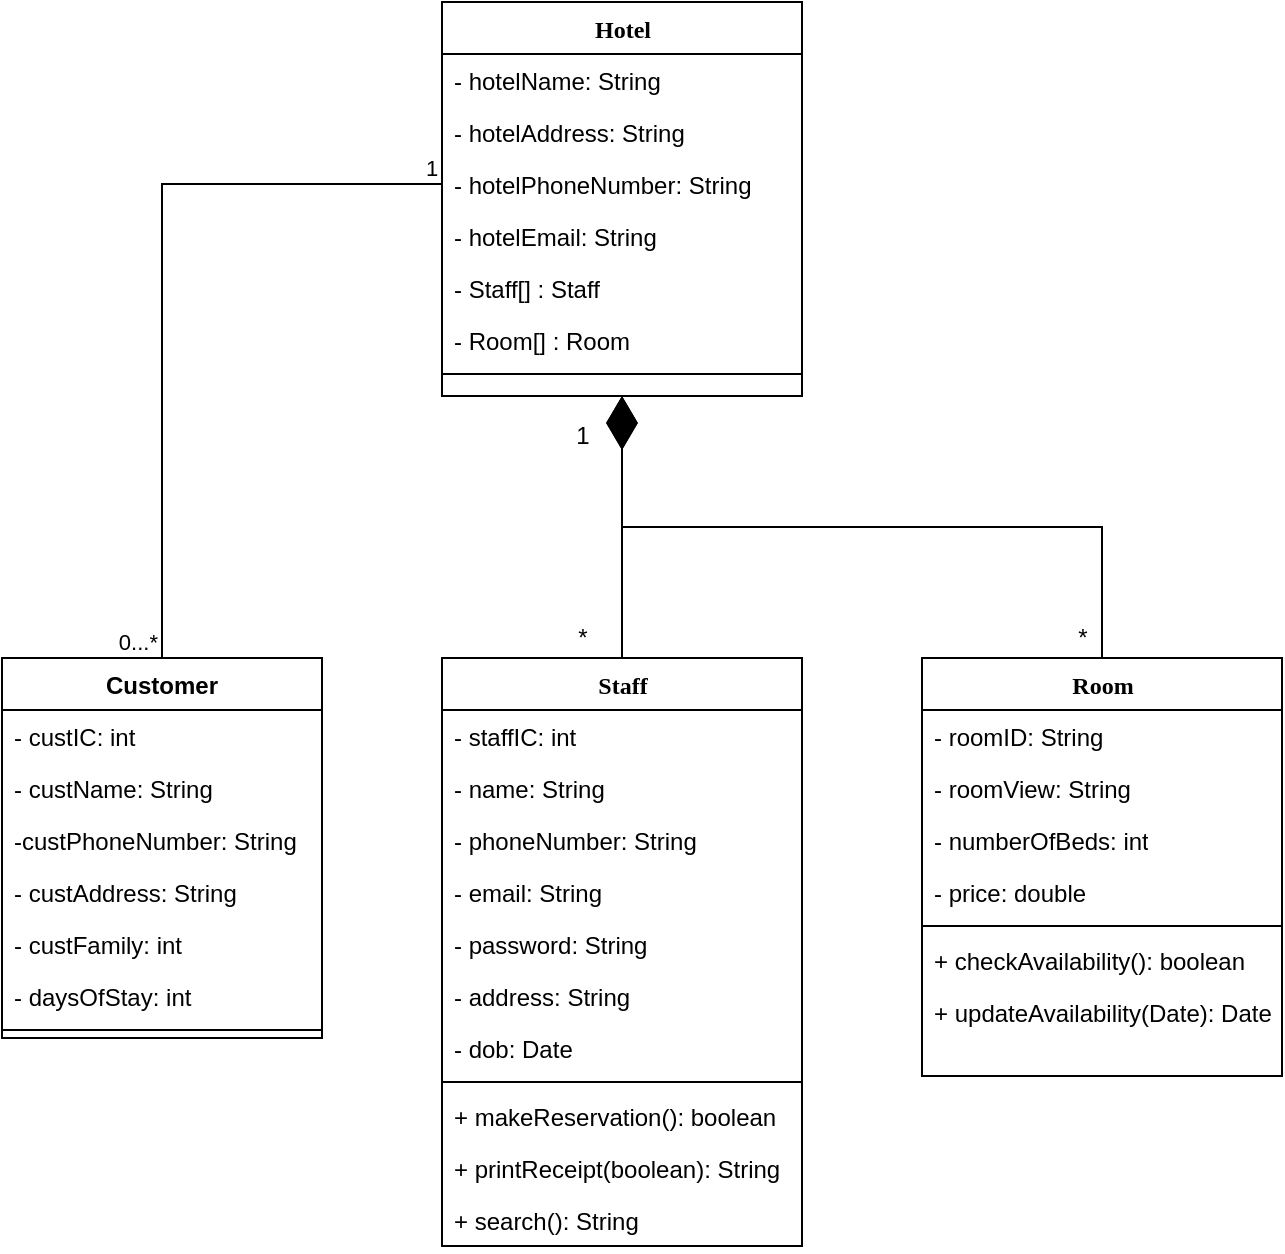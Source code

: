 <mxfile version="17.0.0" type="onedrive"><diagram name="Class Diagram" id="9f46799a-70d6-7492-0946-bef42562c5a5"><mxGraphModel grid="1" gridSize="10" guides="1" tooltips="1" connect="1" arrows="1" page="1" fold="1" pageScale="1" pageWidth="1100" pageHeight="850" background="none" math="0" shadow="0"><root><mxCell id="0"/><mxCell id="1" parent="0"/><mxCell id="78961159f06e98e8-43" value="Hotel" style="swimlane;html=1;fontStyle=1;align=center;verticalAlign=top;childLayout=stackLayout;horizontal=1;startSize=26;horizontalStack=0;resizeParent=1;resizeLast=0;collapsible=1;marginBottom=0;swimlaneFillColor=#ffffff;rounded=0;shadow=0;comic=0;labelBackgroundColor=none;strokeWidth=1;fillColor=none;fontFamily=Verdana;fontSize=12" vertex="1" parent="1"><mxGeometry x="650" y="83" width="180" height="197" as="geometry"><mxRectangle x="740" y="83" width="70" height="26" as="alternateBounds"/></mxGeometry></mxCell><mxCell id="78961159f06e98e8-44" value="- hotelName: String" style="text;html=1;strokeColor=none;fillColor=none;align=left;verticalAlign=top;spacingLeft=4;spacingRight=4;whiteSpace=wrap;overflow=hidden;rotatable=0;points=[[0,0.5],[1,0.5]];portConstraint=eastwest;" vertex="1" parent="78961159f06e98e8-43"><mxGeometry y="26" width="180" height="26" as="geometry"/></mxCell><mxCell id="GOv9Xj1PRb8WD0WbrWOD-24" value="- hotelAddress: String" style="text;html=1;strokeColor=none;fillColor=none;align=left;verticalAlign=top;spacingLeft=4;spacingRight=4;whiteSpace=wrap;overflow=hidden;rotatable=0;points=[[0,0.5],[1,0.5]];portConstraint=eastwest;" vertex="1" parent="78961159f06e98e8-43"><mxGeometry y="52" width="180" height="26" as="geometry"/></mxCell><mxCell id="GOv9Xj1PRb8WD0WbrWOD-25" value="- hotelPhoneNumber: String" style="text;html=1;strokeColor=none;fillColor=none;align=left;verticalAlign=top;spacingLeft=4;spacingRight=4;whiteSpace=wrap;overflow=hidden;rotatable=0;points=[[0,0.5],[1,0.5]];portConstraint=eastwest;" vertex="1" parent="78961159f06e98e8-43"><mxGeometry y="78" width="180" height="26" as="geometry"/></mxCell><mxCell id="GOv9Xj1PRb8WD0WbrWOD-26" value="- hotelEmail: String" style="text;html=1;strokeColor=none;fillColor=none;align=left;verticalAlign=top;spacingLeft=4;spacingRight=4;whiteSpace=wrap;overflow=hidden;rotatable=0;points=[[0,0.5],[1,0.5]];portConstraint=eastwest;" vertex="1" parent="78961159f06e98e8-43"><mxGeometry y="104" width="180" height="26" as="geometry"/></mxCell><mxCell id="GOv9Xj1PRb8WD0WbrWOD-18" value="- Staff[] : Staff" style="text;html=1;strokeColor=none;fillColor=none;align=left;verticalAlign=top;spacingLeft=4;spacingRight=4;whiteSpace=wrap;overflow=hidden;rotatable=0;points=[[0,0.5],[1,0.5]];portConstraint=eastwest;" vertex="1" parent="78961159f06e98e8-43"><mxGeometry y="130" width="180" height="26" as="geometry"/></mxCell><mxCell id="78961159f06e98e8-45" value="- Room[] : Room" style="text;html=1;strokeColor=none;fillColor=none;align=left;verticalAlign=top;spacingLeft=4;spacingRight=4;whiteSpace=wrap;overflow=hidden;rotatable=0;points=[[0,0.5],[1,0.5]];portConstraint=eastwest;" vertex="1" parent="78961159f06e98e8-43"><mxGeometry y="156" width="180" height="26" as="geometry"/></mxCell><mxCell id="78961159f06e98e8-51" value="" style="line;html=1;strokeWidth=1;fillColor=none;align=left;verticalAlign=middle;spacingTop=-1;spacingLeft=3;spacingRight=3;rotatable=0;labelPosition=right;points=[];portConstraint=eastwest;" vertex="1" parent="78961159f06e98e8-43"><mxGeometry y="182" width="180" height="8" as="geometry"/></mxCell><mxCell id="78961159f06e98e8-82" value="Staff" style="swimlane;html=1;fontStyle=1;align=center;verticalAlign=top;childLayout=stackLayout;horizontal=1;startSize=26;horizontalStack=0;resizeParent=1;resizeLast=0;collapsible=1;marginBottom=0;swimlaneFillColor=#ffffff;rounded=0;shadow=0;comic=0;labelBackgroundColor=none;strokeWidth=1;fillColor=none;fontFamily=Verdana;fontSize=12" vertex="1" parent="1"><mxGeometry x="650" y="411" width="180" height="294" as="geometry"/></mxCell><mxCell id="78961159f06e98e8-83" value="- staffIC: int" style="text;html=1;strokeColor=none;fillColor=none;align=left;verticalAlign=top;spacingLeft=4;spacingRight=4;whiteSpace=wrap;overflow=hidden;rotatable=0;points=[[0,0.5],[1,0.5]];portConstraint=eastwest;" vertex="1" parent="78961159f06e98e8-82"><mxGeometry y="26" width="180" height="26" as="geometry"/></mxCell><mxCell id="78961159f06e98e8-84" value="- name: String" style="text;html=1;strokeColor=none;fillColor=none;align=left;verticalAlign=top;spacingLeft=4;spacingRight=4;whiteSpace=wrap;overflow=hidden;rotatable=0;points=[[0,0.5],[1,0.5]];portConstraint=eastwest;" vertex="1" parent="78961159f06e98e8-82"><mxGeometry y="52" width="180" height="26" as="geometry"/></mxCell><mxCell id="78961159f06e98e8-85" value="- phoneNumber: String" style="text;html=1;strokeColor=none;fillColor=none;align=left;verticalAlign=top;spacingLeft=4;spacingRight=4;whiteSpace=wrap;overflow=hidden;rotatable=0;points=[[0,0.5],[1,0.5]];portConstraint=eastwest;" vertex="1" parent="78961159f06e98e8-82"><mxGeometry y="78" width="180" height="26" as="geometry"/></mxCell><mxCell id="78961159f06e98e8-86" value="- email: String" style="text;html=1;strokeColor=none;fillColor=none;align=left;verticalAlign=top;spacingLeft=4;spacingRight=4;whiteSpace=wrap;overflow=hidden;rotatable=0;points=[[0,0.5],[1,0.5]];portConstraint=eastwest;" vertex="1" parent="78961159f06e98e8-82"><mxGeometry y="104" width="180" height="26" as="geometry"/></mxCell><mxCell id="wZ1U-5mlwtzPv1vGHSpT-1" value="- password: String" style="text;html=1;strokeColor=none;fillColor=none;align=left;verticalAlign=top;spacingLeft=4;spacingRight=4;whiteSpace=wrap;overflow=hidden;rotatable=0;points=[[0,0.5],[1,0.5]];portConstraint=eastwest;" vertex="1" parent="78961159f06e98e8-82"><mxGeometry y="130" width="180" height="26" as="geometry"/></mxCell><mxCell id="78961159f06e98e8-87" value="- address: String" style="text;html=1;strokeColor=none;fillColor=none;align=left;verticalAlign=top;spacingLeft=4;spacingRight=4;whiteSpace=wrap;overflow=hidden;rotatable=0;points=[[0,0.5],[1,0.5]];portConstraint=eastwest;" vertex="1" parent="78961159f06e98e8-82"><mxGeometry y="156" width="180" height="26" as="geometry"/></mxCell><mxCell id="78961159f06e98e8-88" value="- dob: Date" style="text;html=1;strokeColor=none;fillColor=none;align=left;verticalAlign=top;spacingLeft=4;spacingRight=4;whiteSpace=wrap;overflow=hidden;rotatable=0;points=[[0,0.5],[1,0.5]];portConstraint=eastwest;" vertex="1" parent="78961159f06e98e8-82"><mxGeometry y="182" width="180" height="26" as="geometry"/></mxCell><mxCell id="78961159f06e98e8-90" value="" style="line;html=1;strokeWidth=1;fillColor=none;align=left;verticalAlign=middle;spacingTop=-1;spacingLeft=3;spacingRight=3;rotatable=0;labelPosition=right;points=[];portConstraint=eastwest;" vertex="1" parent="78961159f06e98e8-82"><mxGeometry y="208" width="180" height="8" as="geometry"/></mxCell><mxCell id="78961159f06e98e8-91" value="+ makeReservation(): boolean" style="text;html=1;strokeColor=none;fillColor=none;align=left;verticalAlign=top;spacingLeft=4;spacingRight=4;whiteSpace=wrap;overflow=hidden;rotatable=0;points=[[0,0.5],[1,0.5]];portConstraint=eastwest;" vertex="1" parent="78961159f06e98e8-82"><mxGeometry y="216" width="180" height="26" as="geometry"/></mxCell><mxCell id="GOv9Xj1PRb8WD0WbrWOD-3" value="+ printReceipt(boolean): String" style="text;html=1;strokeColor=none;fillColor=none;align=left;verticalAlign=top;spacingLeft=4;spacingRight=4;whiteSpace=wrap;overflow=hidden;rotatable=0;points=[[0,0.5],[1,0.5]];portConstraint=eastwest;" vertex="1" parent="78961159f06e98e8-82"><mxGeometry y="242" width="180" height="26" as="geometry"/></mxCell><mxCell id="GOv9Xj1PRb8WD0WbrWOD-2" value="+ search(): String" style="text;html=1;strokeColor=none;fillColor=none;align=left;verticalAlign=top;spacingLeft=4;spacingRight=4;whiteSpace=wrap;overflow=hidden;rotatable=0;points=[[0,0.5],[1,0.5]];portConstraint=eastwest;" vertex="1" parent="78961159f06e98e8-82"><mxGeometry y="268" width="180" height="26" as="geometry"/></mxCell><mxCell id="78961159f06e98e8-95" value="Room" style="swimlane;html=1;fontStyle=1;align=center;verticalAlign=top;childLayout=stackLayout;horizontal=1;startSize=26;horizontalStack=0;resizeParent=1;resizeLast=0;collapsible=1;marginBottom=0;swimlaneFillColor=#ffffff;rounded=0;shadow=0;comic=0;labelBackgroundColor=none;strokeWidth=1;fillColor=none;fontFamily=Verdana;fontSize=12" parent="1" vertex="1"><mxGeometry x="890" y="411" width="180" height="209" as="geometry"/></mxCell><mxCell id="78961159f06e98e8-96" value="- roomID: String" style="text;html=1;strokeColor=none;fillColor=none;align=left;verticalAlign=top;spacingLeft=4;spacingRight=4;whiteSpace=wrap;overflow=hidden;rotatable=0;points=[[0,0.5],[1,0.5]];portConstraint=eastwest;" parent="78961159f06e98e8-95" vertex="1"><mxGeometry y="26" width="180" height="26" as="geometry"/></mxCell><mxCell id="78961159f06e98e8-97" value="- roomView: String" style="text;html=1;strokeColor=none;fillColor=none;align=left;verticalAlign=top;spacingLeft=4;spacingRight=4;whiteSpace=wrap;overflow=hidden;rotatable=0;points=[[0,0.5],[1,0.5]];portConstraint=eastwest;" parent="78961159f06e98e8-95" vertex="1"><mxGeometry y="52" width="180" height="26" as="geometry"/></mxCell><mxCell id="78961159f06e98e8-98" value="- numberOfBeds: int" style="text;html=1;strokeColor=none;fillColor=none;align=left;verticalAlign=top;spacingLeft=4;spacingRight=4;whiteSpace=wrap;overflow=hidden;rotatable=0;points=[[0,0.5],[1,0.5]];portConstraint=eastwest;" parent="78961159f06e98e8-95" vertex="1"><mxGeometry y="78" width="180" height="26" as="geometry"/></mxCell><mxCell id="78961159f06e98e8-102" value="- price: double" style="text;html=1;strokeColor=none;fillColor=none;align=left;verticalAlign=top;spacingLeft=4;spacingRight=4;whiteSpace=wrap;overflow=hidden;rotatable=0;points=[[0,0.5],[1,0.5]];portConstraint=eastwest;" parent="78961159f06e98e8-95" vertex="1"><mxGeometry y="104" width="180" height="26" as="geometry"/></mxCell><mxCell id="78961159f06e98e8-103" value="" style="line;html=1;strokeWidth=1;fillColor=none;align=left;verticalAlign=middle;spacingTop=-1;spacingLeft=3;spacingRight=3;rotatable=0;labelPosition=right;points=[];portConstraint=eastwest;" parent="78961159f06e98e8-95" vertex="1"><mxGeometry y="130" width="180" height="8" as="geometry"/></mxCell><mxCell id="78961159f06e98e8-104" value="+ checkAvailability(): boolean" style="text;html=1;strokeColor=none;fillColor=none;align=left;verticalAlign=top;spacingLeft=4;spacingRight=4;whiteSpace=wrap;overflow=hidden;rotatable=0;points=[[0,0.5],[1,0.5]];portConstraint=eastwest;" parent="78961159f06e98e8-95" vertex="1"><mxGeometry y="138" width="180" height="26" as="geometry"/></mxCell><mxCell id="GOv9Xj1PRb8WD0WbrWOD-27" value="+ updateAvailability(Date): Date" style="text;html=1;strokeColor=none;fillColor=none;align=left;verticalAlign=top;spacingLeft=4;spacingRight=4;whiteSpace=wrap;overflow=hidden;rotatable=0;points=[[0,0.5],[1,0.5]];portConstraint=eastwest;" vertex="1" parent="78961159f06e98e8-95"><mxGeometry y="164" width="180" height="26" as="geometry"/></mxCell><mxCell id="GOv9Xj1PRb8WD0WbrWOD-5" value="Customer" style="swimlane;fontStyle=1;align=center;verticalAlign=top;childLayout=stackLayout;horizontal=1;startSize=26;horizontalStack=0;resizeParent=1;resizeParentMax=0;resizeLast=0;collapsible=1;marginBottom=0;" vertex="1" parent="1"><mxGeometry x="430" y="411" width="160" height="190" as="geometry"/></mxCell><mxCell id="GOv9Xj1PRb8WD0WbrWOD-6" value="- custIC: int" style="text;strokeColor=none;fillColor=none;align=left;verticalAlign=top;spacingLeft=4;spacingRight=4;overflow=hidden;rotatable=0;points=[[0,0.5],[1,0.5]];portConstraint=eastwest;" vertex="1" parent="GOv9Xj1PRb8WD0WbrWOD-5"><mxGeometry y="26" width="160" height="26" as="geometry"/></mxCell><mxCell id="GOv9Xj1PRb8WD0WbrWOD-15" value="- custName: String" style="text;strokeColor=none;fillColor=none;align=left;verticalAlign=top;spacingLeft=4;spacingRight=4;overflow=hidden;rotatable=0;points=[[0,0.5],[1,0.5]];portConstraint=eastwest;" vertex="1" parent="GOv9Xj1PRb8WD0WbrWOD-5"><mxGeometry y="52" width="160" height="26" as="geometry"/></mxCell><mxCell id="GOv9Xj1PRb8WD0WbrWOD-16" value="-custPhoneNumber: String" style="text;strokeColor=none;fillColor=none;align=left;verticalAlign=top;spacingLeft=4;spacingRight=4;overflow=hidden;rotatable=0;points=[[0,0.5],[1,0.5]];portConstraint=eastwest;" vertex="1" parent="GOv9Xj1PRb8WD0WbrWOD-5"><mxGeometry y="78" width="160" height="26" as="geometry"/></mxCell><mxCell id="GOv9Xj1PRb8WD0WbrWOD-17" value="- custAddress: String" style="text;strokeColor=none;fillColor=none;align=left;verticalAlign=top;spacingLeft=4;spacingRight=4;overflow=hidden;rotatable=0;points=[[0,0.5],[1,0.5]];portConstraint=eastwest;" vertex="1" parent="GOv9Xj1PRb8WD0WbrWOD-5"><mxGeometry y="104" width="160" height="26" as="geometry"/></mxCell><mxCell id="GOv9Xj1PRb8WD0WbrWOD-28" value="- custFamily: int" style="text;strokeColor=none;fillColor=none;align=left;verticalAlign=top;spacingLeft=4;spacingRight=4;overflow=hidden;rotatable=0;points=[[0,0.5],[1,0.5]];portConstraint=eastwest;" vertex="1" parent="GOv9Xj1PRb8WD0WbrWOD-5"><mxGeometry y="130" width="160" height="26" as="geometry"/></mxCell><mxCell id="GOv9Xj1PRb8WD0WbrWOD-9" value="- daysOfStay: int" style="text;strokeColor=none;fillColor=none;align=left;verticalAlign=top;spacingLeft=4;spacingRight=4;overflow=hidden;rotatable=0;points=[[0,0.5],[1,0.5]];portConstraint=eastwest;" vertex="1" parent="GOv9Xj1PRb8WD0WbrWOD-5"><mxGeometry y="156" width="160" height="26" as="geometry"/></mxCell><mxCell id="GOv9Xj1PRb8WD0WbrWOD-7" value="" style="line;strokeWidth=1;fillColor=none;align=left;verticalAlign=middle;spacingTop=-1;spacingLeft=3;spacingRight=3;rotatable=0;labelPosition=right;points=[];portConstraint=eastwest;" vertex="1" parent="GOv9Xj1PRb8WD0WbrWOD-5"><mxGeometry y="182" width="160" height="8" as="geometry"/></mxCell><mxCell id="GOv9Xj1PRb8WD0WbrWOD-29" value="" style="endArrow=diamondThin;endFill=1;endSize=24;html=1;rounded=0;" edge="1" parent="1" source="78961159f06e98e8-82" target="78961159f06e98e8-43"><mxGeometry width="160" relative="1" as="geometry"><mxPoint x="730" y="330" as="sourcePoint"/><mxPoint x="890" y="330" as="targetPoint"/></mxGeometry></mxCell><mxCell id="GOv9Xj1PRb8WD0WbrWOD-30" value="" style="endArrow=diamondThin;endFill=1;endSize=24;html=1;rounded=0;entryX=0.5;entryY=1;entryDx=0;entryDy=0;exitX=0.5;exitY=0;exitDx=0;exitDy=0;edgeStyle=orthogonalEdgeStyle;" edge="1" parent="1" source="78961159f06e98e8-95" target="78961159f06e98e8-43"><mxGeometry width="160" relative="1" as="geometry"><mxPoint x="840" y="425" as="sourcePoint"/><mxPoint x="840" y="294" as="targetPoint"/></mxGeometry></mxCell><mxCell id="GOv9Xj1PRb8WD0WbrWOD-31" value="1" style="text;html=1;align=center;verticalAlign=middle;resizable=0;points=[];autosize=1;strokeColor=none;fillColor=none;" vertex="1" parent="1"><mxGeometry x="710" y="290" width="20" height="20" as="geometry"/></mxCell><mxCell id="GOv9Xj1PRb8WD0WbrWOD-33" value="*" style="text;html=1;align=center;verticalAlign=middle;resizable=0;points=[];autosize=1;strokeColor=none;fillColor=none;" vertex="1" parent="1"><mxGeometry x="710" y="391" width="20" height="20" as="geometry"/></mxCell><mxCell id="GOv9Xj1PRb8WD0WbrWOD-34" value="*" style="text;html=1;align=center;verticalAlign=middle;resizable=0;points=[];autosize=1;strokeColor=none;fillColor=none;" vertex="1" parent="1"><mxGeometry x="960" y="391" width="20" height="20" as="geometry"/></mxCell><mxCell id="GOv9Xj1PRb8WD0WbrWOD-35" value="" style="endArrow=none;html=1;edgeStyle=orthogonalEdgeStyle;rounded=0;exitX=0;exitY=0.5;exitDx=0;exitDy=0;entryX=0.5;entryY=0;entryDx=0;entryDy=0;" edge="1" parent="1" source="GOv9Xj1PRb8WD0WbrWOD-25" target="GOv9Xj1PRb8WD0WbrWOD-5"><mxGeometry relative="1" as="geometry"><mxPoint x="510" y="320" as="sourcePoint"/><mxPoint x="670" y="320" as="targetPoint"/></mxGeometry></mxCell><mxCell id="GOv9Xj1PRb8WD0WbrWOD-36" value="1" style="edgeLabel;resizable=0;html=1;align=left;verticalAlign=bottom;" connectable="0" vertex="1" parent="GOv9Xj1PRb8WD0WbrWOD-35"><mxGeometry x="-1" relative="1" as="geometry"><mxPoint x="-10" as="offset"/></mxGeometry></mxCell><mxCell id="GOv9Xj1PRb8WD0WbrWOD-37" value="0...*" style="edgeLabel;resizable=0;html=1;align=right;verticalAlign=bottom;" connectable="0" vertex="1" parent="GOv9Xj1PRb8WD0WbrWOD-35"><mxGeometry x="1" relative="1" as="geometry"><mxPoint x="-2" as="offset"/></mxGeometry></mxCell></root></mxGraphModel></diagram></mxfile>